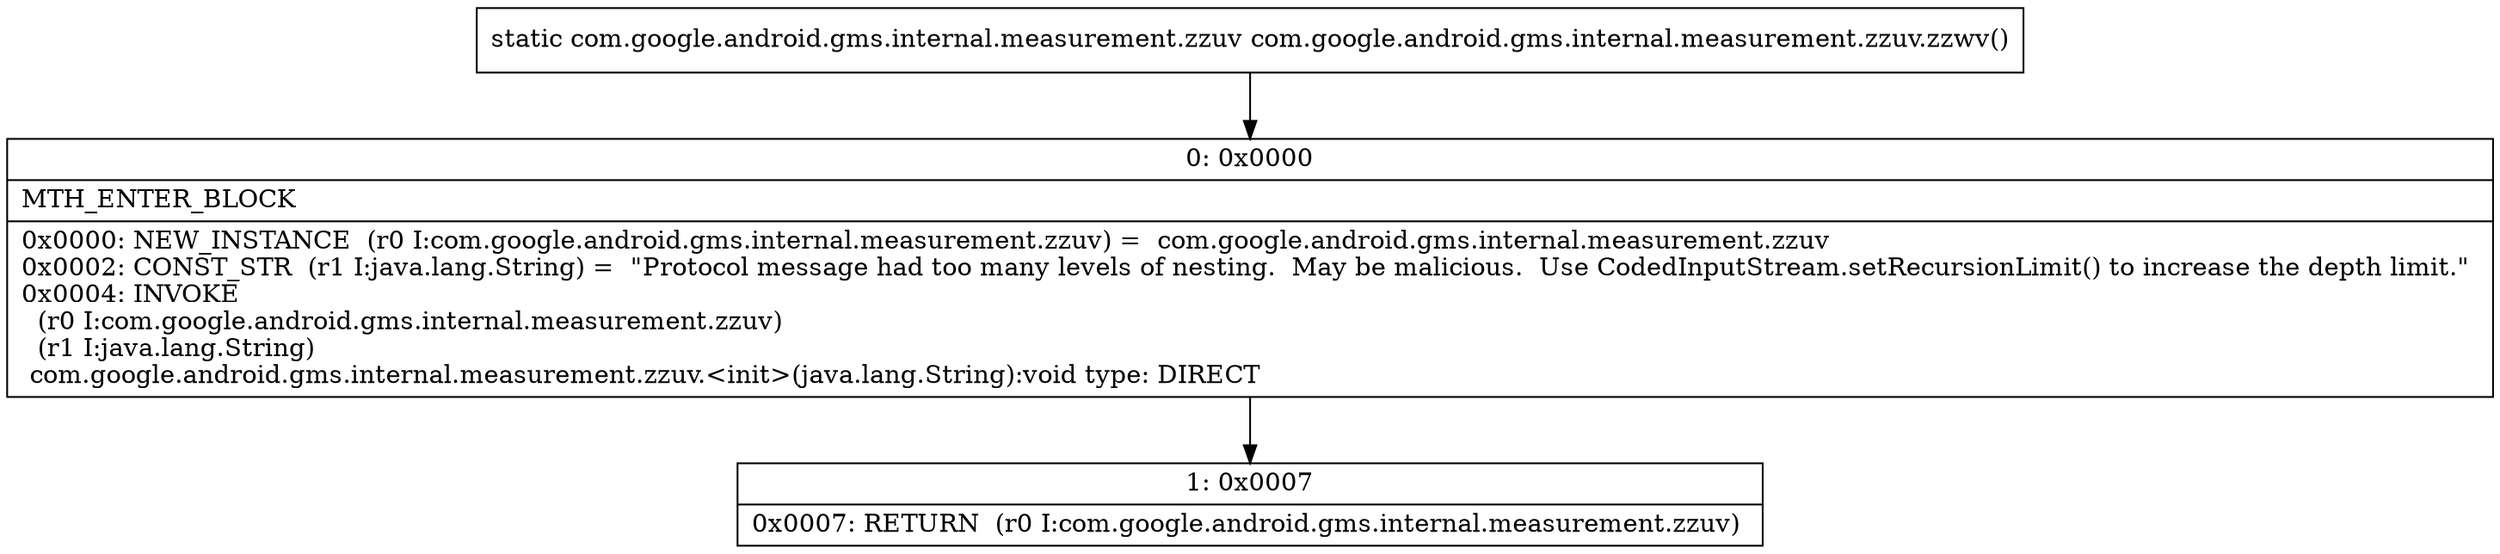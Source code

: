 digraph "CFG forcom.google.android.gms.internal.measurement.zzuv.zzwv()Lcom\/google\/android\/gms\/internal\/measurement\/zzuv;" {
Node_0 [shape=record,label="{0\:\ 0x0000|MTH_ENTER_BLOCK\l|0x0000: NEW_INSTANCE  (r0 I:com.google.android.gms.internal.measurement.zzuv) =  com.google.android.gms.internal.measurement.zzuv \l0x0002: CONST_STR  (r1 I:java.lang.String) =  \"Protocol message had too many levels of nesting.  May be malicious.  Use CodedInputStream.setRecursionLimit() to increase the depth limit.\" \l0x0004: INVOKE  \l  (r0 I:com.google.android.gms.internal.measurement.zzuv)\l  (r1 I:java.lang.String)\l com.google.android.gms.internal.measurement.zzuv.\<init\>(java.lang.String):void type: DIRECT \l}"];
Node_1 [shape=record,label="{1\:\ 0x0007|0x0007: RETURN  (r0 I:com.google.android.gms.internal.measurement.zzuv) \l}"];
MethodNode[shape=record,label="{static com.google.android.gms.internal.measurement.zzuv com.google.android.gms.internal.measurement.zzuv.zzwv() }"];
MethodNode -> Node_0;
Node_0 -> Node_1;
}

